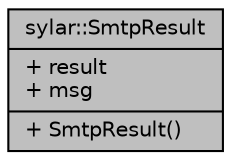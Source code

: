 digraph "sylar::SmtpResult"
{
 // LATEX_PDF_SIZE
  edge [fontname="Helvetica",fontsize="10",labelfontname="Helvetica",labelfontsize="10"];
  node [fontname="Helvetica",fontsize="10",shape=record];
  Node1 [label="{sylar::SmtpResult\n|+ result\l+ msg\l|+ SmtpResult()\l}",height=0.2,width=0.4,color="black", fillcolor="grey75", style="filled", fontcolor="black",tooltip=" "];
}
